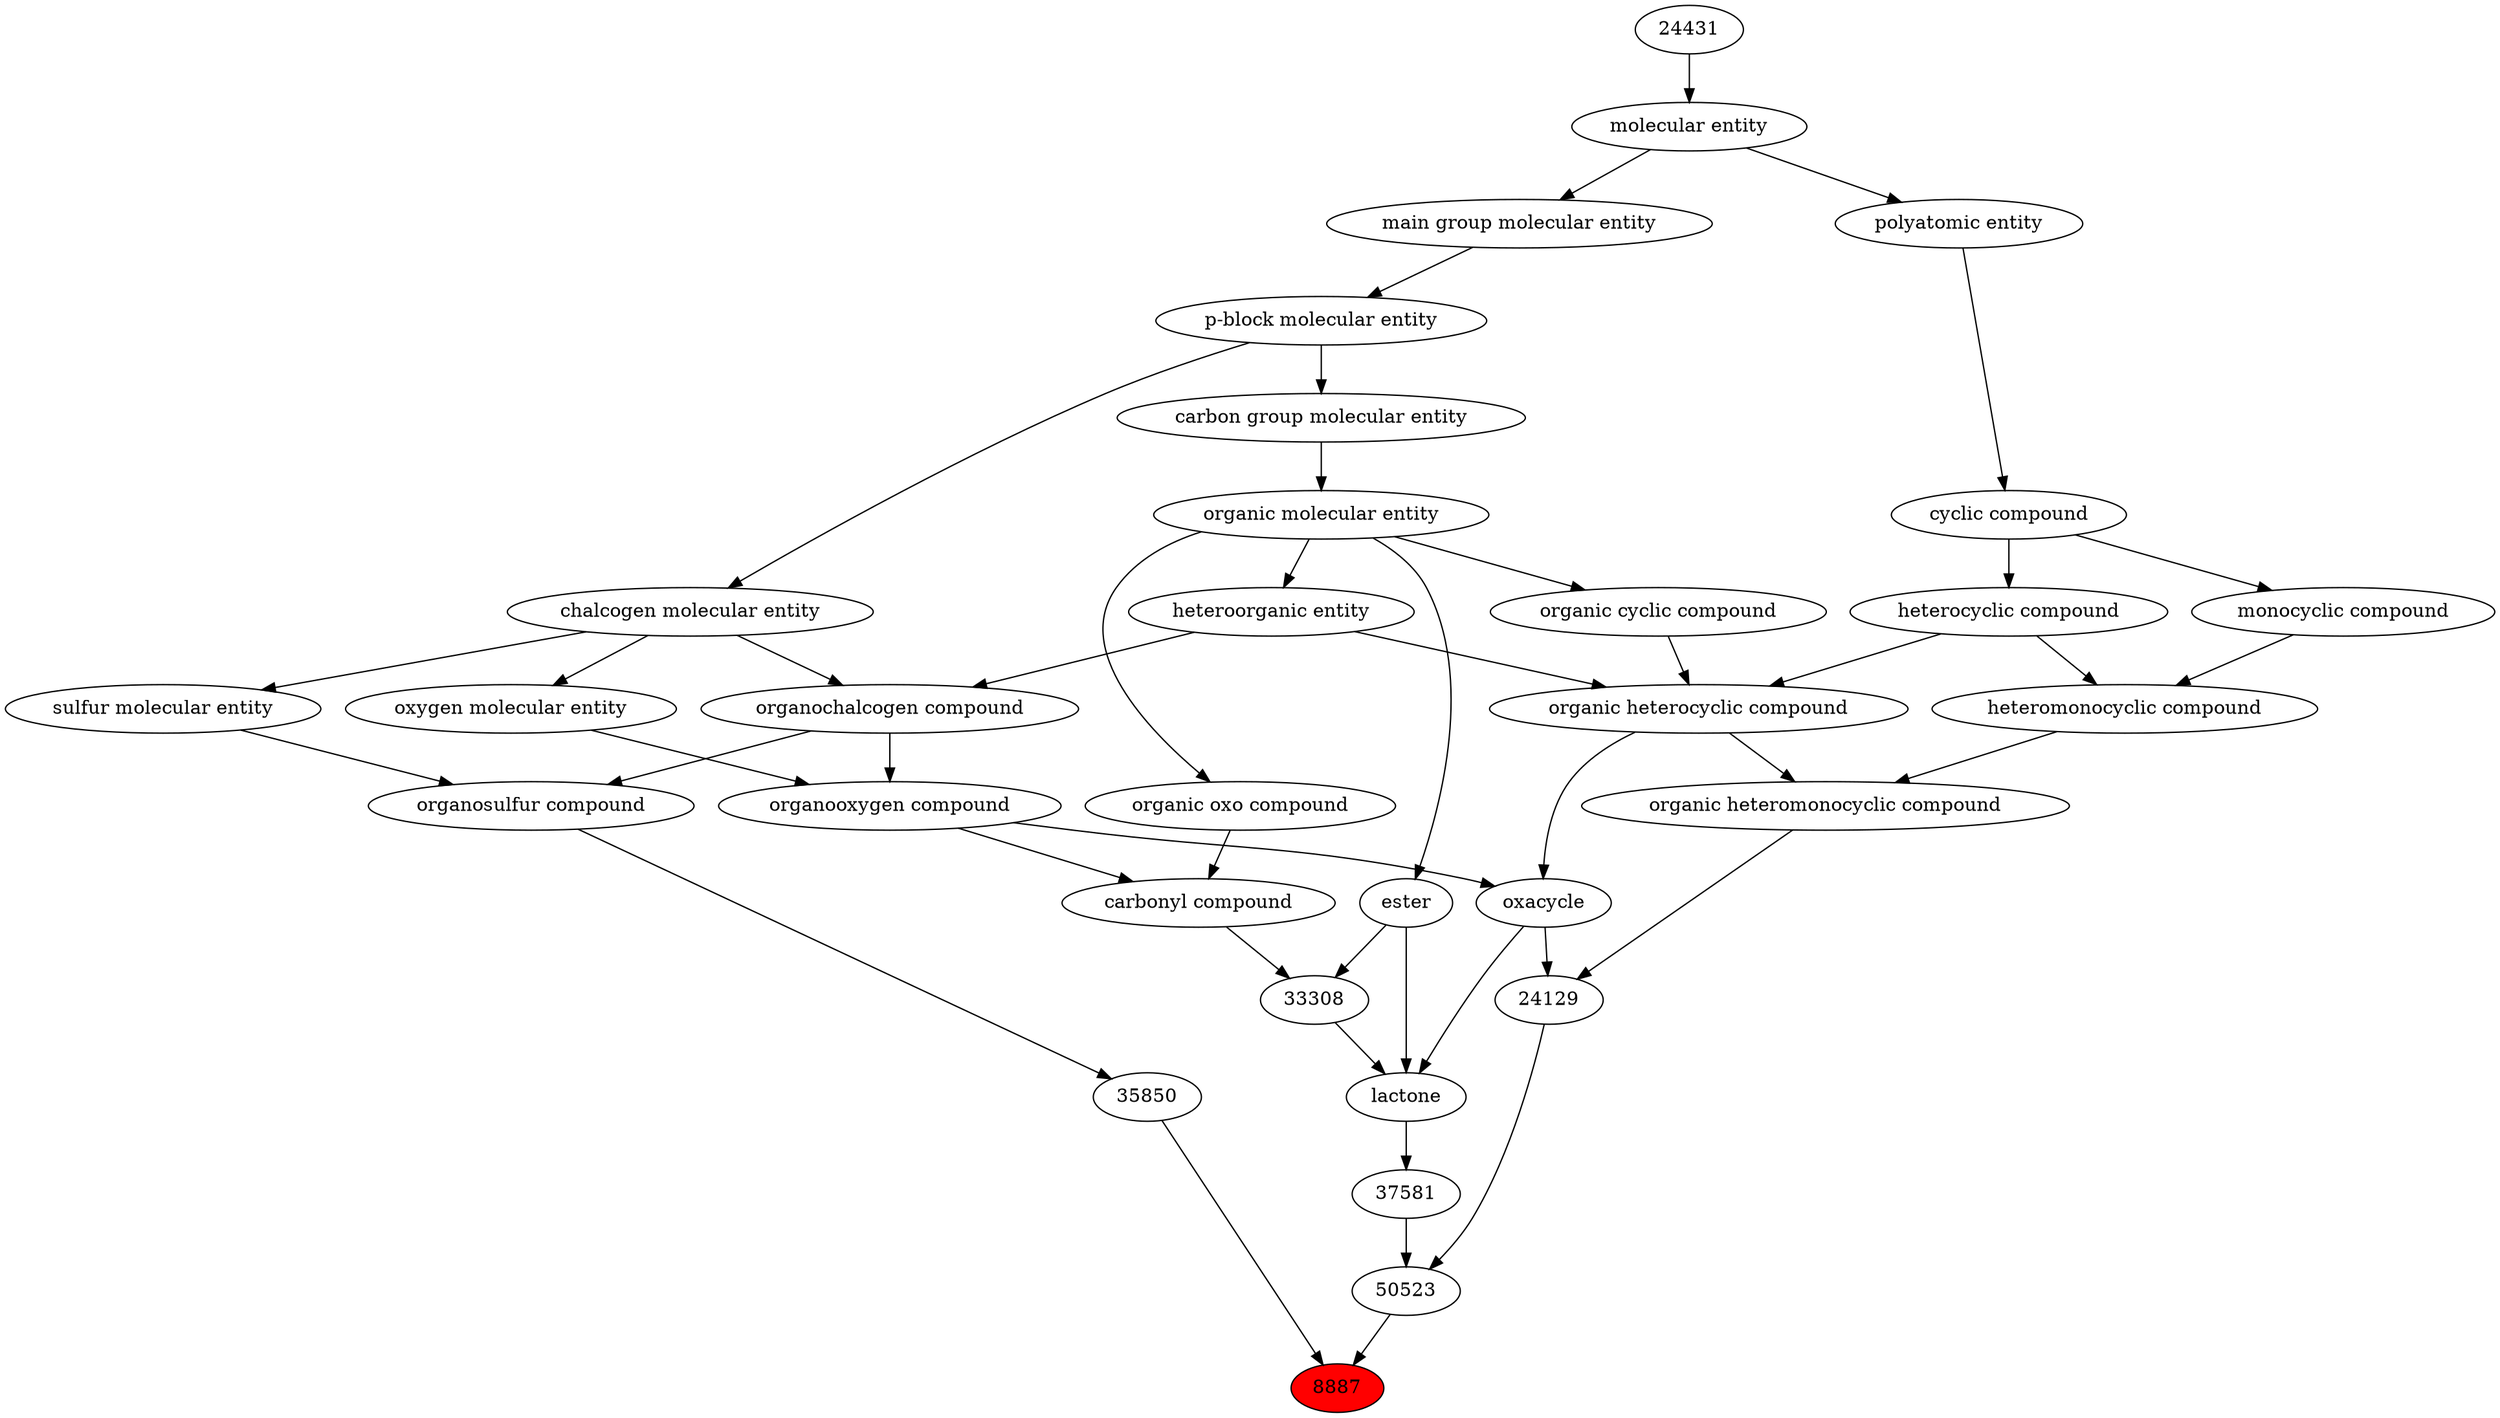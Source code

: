 digraph tree{ 
8887 [label="8887" fillcolor=red style=filled]
35850 -> 8887
50523 -> 8887
35850 [label="35850"]
33261 -> 35850
50523 [label="50523"]
24129 -> 50523
37581 -> 50523
33261 [label="organosulfur compound"]
36962 -> 33261
26835 -> 33261
24129 [label="24129"]
25693 -> 24129
38104 -> 24129
37581 [label="37581"]
25000 -> 37581
36962 [label="organochalcogen compound"]
33285 -> 36962
33304 -> 36962
26835 [label="sulfur molecular entity"]
33304 -> 26835
25693 [label="organic heteromonocyclic compound"]
33670 -> 25693
24532 -> 25693
38104 [label="oxacycle"]
24532 -> 38104
36963 -> 38104
25000 [label="lactone"]
33308 -> 25000
35701 -> 25000
38104 -> 25000
33285 [label="heteroorganic entity"]
50860 -> 33285
33304 [label="chalcogen molecular entity"]
33675 -> 33304
33670 [label="heteromonocyclic compound"]
5686 -> 33670
33661 -> 33670
24532 [label="organic heterocyclic compound"]
33285 -> 24532
33832 -> 24532
5686 -> 24532
36963 [label="organooxygen compound"]
36962 -> 36963
25806 -> 36963
33308 [label="33308"]
36586 -> 33308
35701 -> 33308
35701 [label="ester"]
50860 -> 35701
50860 [label="organic molecular entity"]
33582 -> 50860
33675 [label="p-block molecular entity"]
33579 -> 33675
5686 [label="heterocyclic compound"]
33595 -> 5686
33661 [label="monocyclic compound"]
33595 -> 33661
33832 [label="organic cyclic compound"]
50860 -> 33832
25806 [label="oxygen molecular entity"]
33304 -> 25806
36586 [label="carbonyl compound"]
36587 -> 36586
36963 -> 36586
33582 [label="carbon group molecular entity"]
33675 -> 33582
33579 [label="main group molecular entity"]
23367 -> 33579
33595 [label="cyclic compound"]
36357 -> 33595
36587 [label="organic oxo compound"]
50860 -> 36587
23367 [label="molecular entity"]
24431 -> 23367
36357 [label="polyatomic entity"]
23367 -> 36357
24431 [label="24431"]
}